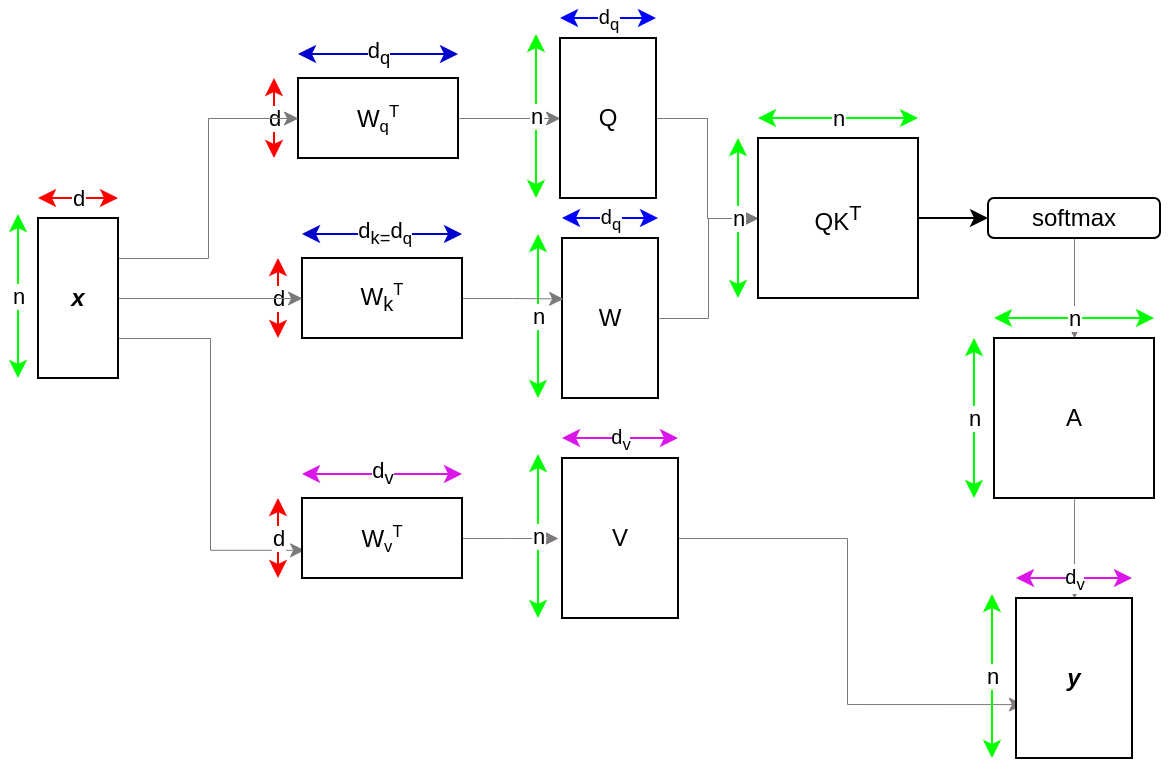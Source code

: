 <mxfile version="21.5.0" type="github">
  <diagram name="Page-1" id="GQbP6cccIJMyzw-mxkib">
    <mxGraphModel dx="662" dy="417" grid="1" gridSize="10" guides="1" tooltips="1" connect="1" arrows="1" fold="1" page="1" pageScale="1" pageWidth="850" pageHeight="1100" math="0" shadow="0">
      <root>
        <mxCell id="0" />
        <mxCell id="1" parent="0" />
        <mxCell id="4rOQTjdM369AcTlNEwz9-7" value="" style="group" vertex="1" connectable="0" parent="1">
          <mxGeometry x="278" y="118" width="92" height="52" as="geometry" />
        </mxCell>
        <mxCell id="4rOQTjdM369AcTlNEwz9-9" value="d&lt;sub&gt;q&lt;/sub&gt;" style="endArrow=classic;startArrow=classic;html=1;rounded=0;strokeColor=#0000CC;" edge="1" parent="4rOQTjdM369AcTlNEwz9-7">
          <mxGeometry width="50" height="50" relative="1" as="geometry">
            <mxPoint x="12" as="sourcePoint" />
            <mxPoint x="92" as="targetPoint" />
          </mxGeometry>
        </mxCell>
        <mxCell id="4rOQTjdM369AcTlNEwz9-10" value="d" style="endArrow=classic;startArrow=classic;html=1;rounded=0;strokeColor=#ff0000;" edge="1" parent="4rOQTjdM369AcTlNEwz9-7">
          <mxGeometry width="50" height="50" relative="1" as="geometry">
            <mxPoint y="52" as="sourcePoint" />
            <mxPoint y="12" as="targetPoint" />
          </mxGeometry>
        </mxCell>
        <mxCell id="4rOQTjdM369AcTlNEwz9-8" value="W&lt;span style=&quot;font-size: 10px;&quot;&gt;&lt;sub&gt;q&lt;/sub&gt;&lt;sup&gt;T&lt;/sup&gt;&lt;/span&gt;" style="whiteSpace=wrap;html=1;" vertex="1" parent="4rOQTjdM369AcTlNEwz9-7">
          <mxGeometry x="12" y="12" width="80" height="40" as="geometry" />
        </mxCell>
        <mxCell id="4rOQTjdM369AcTlNEwz9-18" value="" style="group" vertex="1" connectable="0" parent="1">
          <mxGeometry x="280" y="208" width="92" height="52" as="geometry" />
        </mxCell>
        <mxCell id="4rOQTjdM369AcTlNEwz9-2" value="d&lt;sub&gt;k=&lt;/sub&gt;d&lt;font size=&quot;1&quot;&gt;&lt;sub&gt;q&lt;/sub&gt;&lt;/font&gt;" style="endArrow=classic;startArrow=classic;html=1;rounded=0;strokeColor=#0000CC;align=right;" edge="1" parent="4rOQTjdM369AcTlNEwz9-18">
          <mxGeometry width="50" height="50" relative="1" as="geometry">
            <mxPoint x="12" as="sourcePoint" />
            <mxPoint x="92" as="targetPoint" />
            <Array as="points">
              <mxPoint x="80" />
              <mxPoint x="40" />
              <mxPoint x="70" />
            </Array>
          </mxGeometry>
        </mxCell>
        <mxCell id="4rOQTjdM369AcTlNEwz9-5" value="d" style="endArrow=classic;startArrow=classic;html=1;rounded=0;strokeColor=#ff0000;" edge="1" parent="4rOQTjdM369AcTlNEwz9-18">
          <mxGeometry width="50" height="50" relative="1" as="geometry">
            <mxPoint y="52" as="sourcePoint" />
            <mxPoint y="12" as="targetPoint" />
          </mxGeometry>
        </mxCell>
        <mxCell id="4rOQTjdM369AcTlNEwz9-1" value="W&lt;sub&gt;k&lt;/sub&gt;&lt;span style=&quot;font-size: 10px;&quot;&gt;&lt;sup&gt;T&lt;/sup&gt;&lt;/span&gt;" style="whiteSpace=wrap;html=1;" vertex="1" parent="4rOQTjdM369AcTlNEwz9-18">
          <mxGeometry x="12" y="12" width="80" height="40" as="geometry" />
        </mxCell>
        <mxCell id="4rOQTjdM369AcTlNEwz9-23" style="edgeStyle=orthogonalEdgeStyle;rounded=0;orthogonalLoop=1;jettySize=auto;html=1;exitX=1;exitY=0.25;exitDx=0;exitDy=0;entryX=0;entryY=0.5;entryDx=0;entryDy=0;strokeWidth=0.5;strokeColor=#7c7979;" edge="1" parent="1" source="4rOQTjdM369AcTlNEwz9-19" target="4rOQTjdM369AcTlNEwz9-8">
          <mxGeometry relative="1" as="geometry" />
        </mxCell>
        <mxCell id="4rOQTjdM369AcTlNEwz9-24" style="edgeStyle=orthogonalEdgeStyle;rounded=0;orthogonalLoop=1;jettySize=auto;html=1;exitX=1;exitY=0.5;exitDx=0;exitDy=0;entryX=0;entryY=0.5;entryDx=0;entryDy=0;strokeWidth=0.5;strokeColor=#7c7979;" edge="1" parent="1" source="4rOQTjdM369AcTlNEwz9-19" target="4rOQTjdM369AcTlNEwz9-1">
          <mxGeometry relative="1" as="geometry" />
        </mxCell>
        <mxCell id="4rOQTjdM369AcTlNEwz9-25" style="edgeStyle=orthogonalEdgeStyle;rounded=0;orthogonalLoop=1;jettySize=auto;html=1;exitX=1;exitY=0.75;exitDx=0;exitDy=0;entryX=0.013;entryY=0.648;entryDx=0;entryDy=0;strokeWidth=0.5;strokeColor=#7c7979;entryPerimeter=0;" edge="1" parent="1" source="4rOQTjdM369AcTlNEwz9-19" target="4rOQTjdM369AcTlNEwz9-12">
          <mxGeometry relative="1" as="geometry">
            <mxPoint x="210" y="230" as="sourcePoint" />
            <mxPoint x="300" y="160" as="targetPoint" />
          </mxGeometry>
        </mxCell>
        <mxCell id="4rOQTjdM369AcTlNEwz9-27" value="" style="group" vertex="1" connectable="0" parent="1">
          <mxGeometry x="150" y="190" width="50" height="90" as="geometry" />
        </mxCell>
        <mxCell id="4rOQTjdM369AcTlNEwz9-19" value="&lt;i&gt;&lt;b&gt;x&lt;/b&gt;&lt;/i&gt;" style="rounded=0;whiteSpace=wrap;html=1;" vertex="1" parent="4rOQTjdM369AcTlNEwz9-27">
          <mxGeometry x="10" y="10" width="40" height="80" as="geometry" />
        </mxCell>
        <mxCell id="4rOQTjdM369AcTlNEwz9-20" value="d" style="endArrow=classic;startArrow=classic;html=1;rounded=0;strokeColor=#ff0000;" edge="1" parent="4rOQTjdM369AcTlNEwz9-27">
          <mxGeometry width="50" height="50" relative="1" as="geometry">
            <mxPoint x="10" as="sourcePoint" />
            <mxPoint x="50" as="targetPoint" />
          </mxGeometry>
        </mxCell>
        <mxCell id="4rOQTjdM369AcTlNEwz9-21" value="n" style="endArrow=classic;startArrow=classic;html=1;rounded=0;strokeColor=#00ff00;" edge="1" parent="4rOQTjdM369AcTlNEwz9-27">
          <mxGeometry width="50" height="50" relative="1" as="geometry">
            <mxPoint y="90" as="sourcePoint" />
            <mxPoint y="8" as="targetPoint" />
          </mxGeometry>
        </mxCell>
        <mxCell id="4rOQTjdM369AcTlNEwz9-32" style="edgeStyle=orthogonalEdgeStyle;rounded=0;orthogonalLoop=1;jettySize=auto;html=1;exitX=1;exitY=0.5;exitDx=0;exitDy=0;entryX=0;entryY=0.5;entryDx=0;entryDy=0;strokeColor=#7c7979;strokeWidth=0.5;" edge="1" parent="1" source="4rOQTjdM369AcTlNEwz9-8" target="4rOQTjdM369AcTlNEwz9-29">
          <mxGeometry relative="1" as="geometry" />
        </mxCell>
        <mxCell id="4rOQTjdM369AcTlNEwz9-33" value="" style="group" vertex="1" connectable="0" parent="1">
          <mxGeometry x="410" y="200" width="60" height="90" as="geometry" />
        </mxCell>
        <mxCell id="4rOQTjdM369AcTlNEwz9-34" value="W" style="rounded=0;whiteSpace=wrap;html=1;" vertex="1" parent="4rOQTjdM369AcTlNEwz9-33">
          <mxGeometry x="12" y="10" width="48" height="80" as="geometry" />
        </mxCell>
        <mxCell id="4rOQTjdM369AcTlNEwz9-35" value="&lt;font size=&quot;1&quot;&gt;d&lt;sub&gt;q&lt;/sub&gt;&lt;/font&gt;" style="endArrow=classic;startArrow=classic;html=1;rounded=0;strokeColor=#0000ff;" edge="1" parent="4rOQTjdM369AcTlNEwz9-33">
          <mxGeometry width="50" height="50" relative="1" as="geometry">
            <mxPoint x="12" as="sourcePoint" />
            <mxPoint x="60" as="targetPoint" />
          </mxGeometry>
        </mxCell>
        <mxCell id="4rOQTjdM369AcTlNEwz9-36" value="n" style="endArrow=classic;startArrow=classic;html=1;rounded=0;strokeColor=#00ff00;" edge="1" parent="4rOQTjdM369AcTlNEwz9-33">
          <mxGeometry width="50" height="50" relative="1" as="geometry">
            <mxPoint y="90" as="sourcePoint" />
            <mxPoint y="8" as="targetPoint" />
          </mxGeometry>
        </mxCell>
        <mxCell id="4rOQTjdM369AcTlNEwz9-37" style="edgeStyle=orthogonalEdgeStyle;rounded=0;orthogonalLoop=1;jettySize=auto;html=1;strokeColor=#7c7979;strokeWidth=0.5;entryX=0.011;entryY=0.378;entryDx=0;entryDy=0;entryPerimeter=0;exitX=1;exitY=0.5;exitDx=0;exitDy=0;" edge="1" parent="1" source="4rOQTjdM369AcTlNEwz9-1" target="4rOQTjdM369AcTlNEwz9-34">
          <mxGeometry relative="1" as="geometry">
            <mxPoint x="370" y="240" as="sourcePoint" />
            <mxPoint x="420" y="240" as="targetPoint" />
          </mxGeometry>
        </mxCell>
        <mxCell id="4rOQTjdM369AcTlNEwz9-58" value="" style="edgeStyle=orthogonalEdgeStyle;rounded=0;orthogonalLoop=1;jettySize=auto;html=1;strokeWidth=0.5;strokeColor=#817979;" edge="1" parent="1" source="4rOQTjdM369AcTlNEwz9-42" target="4rOQTjdM369AcTlNEwz9-55">
          <mxGeometry relative="1" as="geometry" />
        </mxCell>
        <mxCell id="4rOQTjdM369AcTlNEwz9-42" value="softmax" style="rounded=1;whiteSpace=wrap;html=1;" vertex="1" parent="1">
          <mxGeometry x="635" y="190" width="86" height="20" as="geometry" />
        </mxCell>
        <mxCell id="4rOQTjdM369AcTlNEwz9-48" style="edgeStyle=orthogonalEdgeStyle;rounded=0;orthogonalLoop=1;jettySize=auto;html=1;exitX=1;exitY=0.5;exitDx=0;exitDy=0;strokeWidth=0.5;strokeColor=#7c7979;" edge="1" parent="1" source="4rOQTjdM369AcTlNEwz9-29" target="4rOQTjdM369AcTlNEwz9-43">
          <mxGeometry relative="1" as="geometry" />
        </mxCell>
        <mxCell id="4rOQTjdM369AcTlNEwz9-49" style="edgeStyle=orthogonalEdgeStyle;rounded=0;orthogonalLoop=1;jettySize=auto;html=1;exitX=1;exitY=0.5;exitDx=0;exitDy=0;strokeWidth=0.5;strokeColor=#7c7979;" edge="1" parent="1" source="4rOQTjdM369AcTlNEwz9-34" target="4rOQTjdM369AcTlNEwz9-43">
          <mxGeometry relative="1" as="geometry" />
        </mxCell>
        <mxCell id="4rOQTjdM369AcTlNEwz9-52" value="" style="endArrow=classic;html=1;rounded=0;exitX=1;exitY=0.5;exitDx=0;exitDy=0;entryX=0;entryY=0.5;entryDx=0;entryDy=0;" edge="1" parent="1" source="4rOQTjdM369AcTlNEwz9-43" target="4rOQTjdM369AcTlNEwz9-42">
          <mxGeometry width="50" height="50" relative="1" as="geometry">
            <mxPoint x="480" y="360" as="sourcePoint" />
            <mxPoint x="530" y="310" as="targetPoint" />
          </mxGeometry>
        </mxCell>
        <mxCell id="4rOQTjdM369AcTlNEwz9-54" value="" style="group" vertex="1" connectable="0" parent="1">
          <mxGeometry x="628" y="250" width="90" height="90" as="geometry" />
        </mxCell>
        <mxCell id="4rOQTjdM369AcTlNEwz9-55" value="A" style="whiteSpace=wrap;html=1;aspect=fixed;" vertex="1" parent="4rOQTjdM369AcTlNEwz9-54">
          <mxGeometry x="10" y="10" width="80" height="80" as="geometry" />
        </mxCell>
        <mxCell id="4rOQTjdM369AcTlNEwz9-56" value="n" style="endArrow=classic;startArrow=classic;html=1;rounded=0;strokeColor=#00ff00;" edge="1" parent="4rOQTjdM369AcTlNEwz9-54">
          <mxGeometry width="50" height="50" relative="1" as="geometry">
            <mxPoint x="10" as="sourcePoint" />
            <mxPoint x="90" as="targetPoint" />
          </mxGeometry>
        </mxCell>
        <mxCell id="4rOQTjdM369AcTlNEwz9-57" value="n" style="endArrow=classic;startArrow=classic;html=1;rounded=0;strokeColor=#00ff00;" edge="1" parent="4rOQTjdM369AcTlNEwz9-54">
          <mxGeometry width="50" height="50" relative="1" as="geometry">
            <mxPoint y="90" as="sourcePoint" />
            <mxPoint y="10" as="targetPoint" />
          </mxGeometry>
        </mxCell>
        <mxCell id="4rOQTjdM369AcTlNEwz9-60" value="" style="edgeStyle=orthogonalEdgeStyle;rounded=0;orthogonalLoop=1;jettySize=auto;html=1;strokeWidth=0.5;strokeColor=#817979;exitX=1;exitY=0.5;exitDx=0;exitDy=0;" edge="1" parent="1" source="4rOQTjdM369AcTlNEwz9-12">
          <mxGeometry relative="1" as="geometry">
            <mxPoint x="687" y="220" as="sourcePoint" />
            <mxPoint x="420" y="360" as="targetPoint" />
          </mxGeometry>
        </mxCell>
        <mxCell id="4rOQTjdM369AcTlNEwz9-66" value="" style="edgeStyle=orthogonalEdgeStyle;rounded=0;orthogonalLoop=1;jettySize=auto;html=1;strokeWidth=0.5;strokeColor=#817979;exitX=0.5;exitY=1;exitDx=0;exitDy=0;entryX=0.5;entryY=0;entryDx=0;entryDy=0;" edge="1" parent="1" source="4rOQTjdM369AcTlNEwz9-55" target="4rOQTjdM369AcTlNEwz9-63">
          <mxGeometry relative="1" as="geometry">
            <mxPoint x="383" y="370" as="sourcePoint" />
            <mxPoint x="431" y="370" as="targetPoint" />
          </mxGeometry>
        </mxCell>
        <mxCell id="4rOQTjdM369AcTlNEwz9-67" style="edgeStyle=orthogonalEdgeStyle;rounded=0;orthogonalLoop=1;jettySize=auto;html=1;exitX=1;exitY=0.5;exitDx=0;exitDy=0;entryX=0.059;entryY=0.663;entryDx=0;entryDy=0;entryPerimeter=0;strokeWidth=0.5;strokeColor=#817979;" edge="1" parent="1" source="4rOQTjdM369AcTlNEwz9-39" target="4rOQTjdM369AcTlNEwz9-63">
          <mxGeometry relative="1" as="geometry" />
        </mxCell>
        <mxCell id="4rOQTjdM369AcTlNEwz9-39" value="V" style="rounded=0;whiteSpace=wrap;html=1;" vertex="1" parent="1">
          <mxGeometry x="422" y="320" width="58" height="80" as="geometry" />
        </mxCell>
        <mxCell id="4rOQTjdM369AcTlNEwz9-40" value="&lt;font size=&quot;1&quot;&gt;d&lt;sub&gt;v&lt;/sub&gt;&lt;/font&gt;" style="endArrow=classic;startArrow=classic;html=1;rounded=0;strokeColor=#da17e8;" edge="1" parent="1">
          <mxGeometry width="50" height="50" relative="1" as="geometry">
            <mxPoint x="422" y="310" as="sourcePoint" />
            <mxPoint x="480" y="310" as="targetPoint" />
          </mxGeometry>
        </mxCell>
        <mxCell id="4rOQTjdM369AcTlNEwz9-41" value="n" style="endArrow=classic;startArrow=classic;html=1;rounded=0;strokeColor=#00ff00;" edge="1" parent="1">
          <mxGeometry width="50" height="50" relative="1" as="geometry">
            <mxPoint x="410" y="400" as="sourcePoint" />
            <mxPoint x="410" y="318" as="targetPoint" />
          </mxGeometry>
        </mxCell>
        <mxCell id="4rOQTjdM369AcTlNEwz9-28" value="" style="group" vertex="1" connectable="0" parent="1">
          <mxGeometry x="409" y="100" width="60" height="90" as="geometry" />
        </mxCell>
        <mxCell id="4rOQTjdM369AcTlNEwz9-30" value="&lt;font size=&quot;1&quot;&gt;d&lt;sub&gt;q&lt;/sub&gt;&lt;/font&gt;" style="endArrow=classic;startArrow=classic;html=1;rounded=0;strokeColor=#0000ff;" edge="1" parent="4rOQTjdM369AcTlNEwz9-28">
          <mxGeometry width="50" height="50" relative="1" as="geometry">
            <mxPoint x="12" as="sourcePoint" />
            <mxPoint x="60" as="targetPoint" />
          </mxGeometry>
        </mxCell>
        <mxCell id="4rOQTjdM369AcTlNEwz9-29" value="Q" style="rounded=0;whiteSpace=wrap;html=1;" vertex="1" parent="4rOQTjdM369AcTlNEwz9-28">
          <mxGeometry x="12" y="10" width="48" height="80" as="geometry" />
        </mxCell>
        <mxCell id="4rOQTjdM369AcTlNEwz9-31" value="n" style="endArrow=classic;startArrow=classic;html=1;rounded=0;strokeColor=#00ff00;" edge="1" parent="4rOQTjdM369AcTlNEwz9-28">
          <mxGeometry width="50" height="50" relative="1" as="geometry">
            <mxPoint y="90" as="sourcePoint" />
            <mxPoint y="8" as="targetPoint" />
          </mxGeometry>
        </mxCell>
        <mxCell id="4rOQTjdM369AcTlNEwz9-69" value="" style="group" vertex="1" connectable="0" parent="1">
          <mxGeometry x="510" y="150" width="90" height="90" as="geometry" />
        </mxCell>
        <mxCell id="4rOQTjdM369AcTlNEwz9-43" value="QK&lt;sup&gt;T&lt;/sup&gt;" style="whiteSpace=wrap;html=1;aspect=fixed;" vertex="1" parent="4rOQTjdM369AcTlNEwz9-69">
          <mxGeometry x="10" y="10" width="80" height="80" as="geometry" />
        </mxCell>
        <mxCell id="4rOQTjdM369AcTlNEwz9-44" value="n" style="endArrow=classic;startArrow=classic;html=1;rounded=0;strokeColor=#00ff00;" edge="1" parent="4rOQTjdM369AcTlNEwz9-69">
          <mxGeometry width="50" height="50" relative="1" as="geometry">
            <mxPoint x="10" as="sourcePoint" />
            <mxPoint x="90" as="targetPoint" />
          </mxGeometry>
        </mxCell>
        <mxCell id="4rOQTjdM369AcTlNEwz9-47" value="n" style="endArrow=classic;startArrow=classic;html=1;rounded=0;strokeColor=#00ff00;" edge="1" parent="4rOQTjdM369AcTlNEwz9-69">
          <mxGeometry width="50" height="50" relative="1" as="geometry">
            <mxPoint y="90" as="sourcePoint" />
            <mxPoint y="10" as="targetPoint" />
          </mxGeometry>
        </mxCell>
        <mxCell id="4rOQTjdM369AcTlNEwz9-13" value="d&lt;sub&gt;v&lt;/sub&gt;" style="endArrow=classic;startArrow=classic;html=1;rounded=0;strokeColor=#da17e8;" edge="1" parent="1">
          <mxGeometry width="50" height="50" relative="1" as="geometry">
            <mxPoint x="292" y="328" as="sourcePoint" />
            <mxPoint x="372" y="328" as="targetPoint" />
          </mxGeometry>
        </mxCell>
        <mxCell id="4rOQTjdM369AcTlNEwz9-14" value="d" style="endArrow=classic;startArrow=classic;html=1;rounded=0;strokeColor=#ff0000;" edge="1" parent="1">
          <mxGeometry width="50" height="50" relative="1" as="geometry">
            <mxPoint x="280" y="380" as="sourcePoint" />
            <mxPoint x="280" y="340" as="targetPoint" />
          </mxGeometry>
        </mxCell>
        <mxCell id="4rOQTjdM369AcTlNEwz9-12" value="W&lt;span style=&quot;font-size: 10px;&quot;&gt;&lt;sub&gt;v&lt;/sub&gt;&lt;sup&gt;T&lt;/sup&gt;&lt;/span&gt;" style="whiteSpace=wrap;html=1;" vertex="1" parent="1">
          <mxGeometry x="292" y="340" width="80" height="40" as="geometry" />
        </mxCell>
        <mxCell id="4rOQTjdM369AcTlNEwz9-64" value="&lt;font size=&quot;1&quot;&gt;d&lt;sub&gt;v&lt;/sub&gt;&lt;/font&gt;" style="endArrow=classic;startArrow=classic;html=1;rounded=0;strokeColor=#da17e8;" edge="1" parent="1">
          <mxGeometry width="50" height="50" relative="1" as="geometry">
            <mxPoint x="649" y="380" as="sourcePoint" />
            <mxPoint x="707" y="380" as="targetPoint" />
            <Array as="points">
              <mxPoint x="670" y="380" />
            </Array>
          </mxGeometry>
        </mxCell>
        <mxCell id="4rOQTjdM369AcTlNEwz9-65" value="n" style="endArrow=classic;startArrow=classic;html=1;rounded=0;strokeColor=#00ff00;" edge="1" parent="1">
          <mxGeometry width="50" height="50" relative="1" as="geometry">
            <mxPoint x="637" y="470" as="sourcePoint" />
            <mxPoint x="637" y="388" as="targetPoint" />
          </mxGeometry>
        </mxCell>
        <mxCell id="4rOQTjdM369AcTlNEwz9-63" value="&lt;b&gt;&lt;i&gt;y&lt;/i&gt;&lt;/b&gt;" style="rounded=0;whiteSpace=wrap;html=1;" vertex="1" parent="1">
          <mxGeometry x="649" y="390" width="58" height="80" as="geometry" />
        </mxCell>
      </root>
    </mxGraphModel>
  </diagram>
</mxfile>
